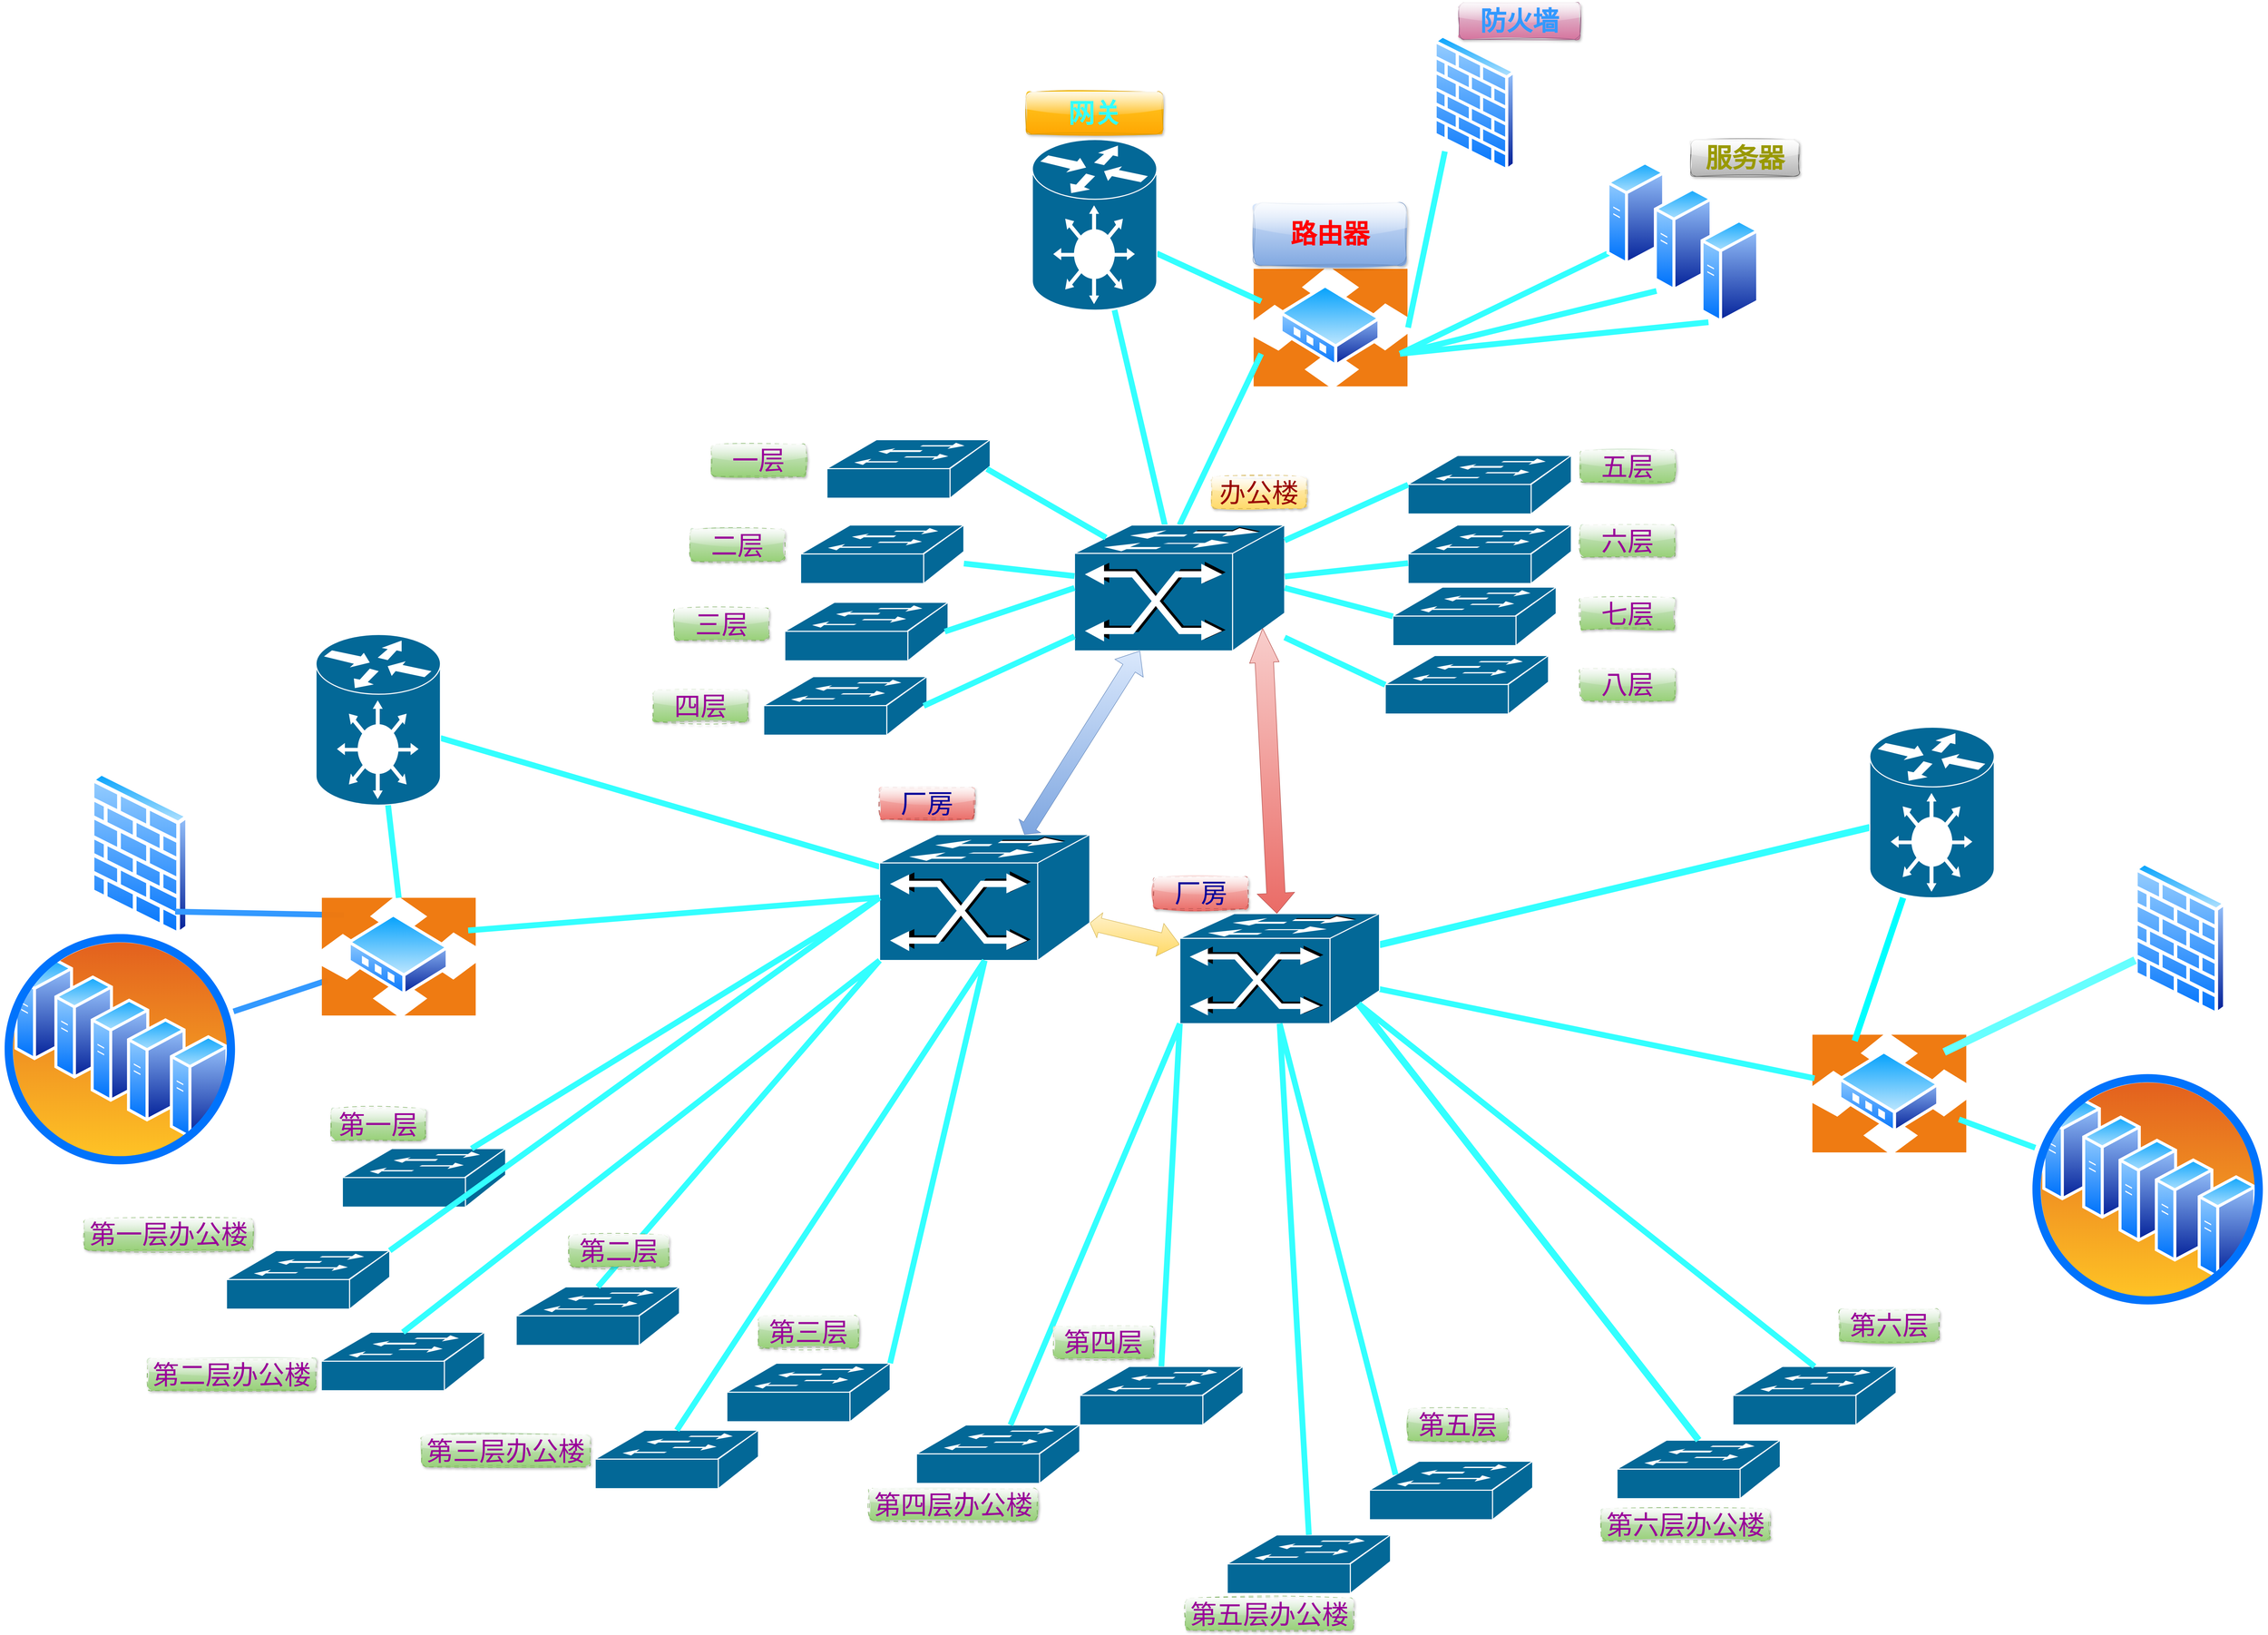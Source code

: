 <mxfile version="21.3.2" type="github">
  <diagram name="Page-1" id="822b0af5-4adb-64df-f703-e8dfc1f81529">
    <mxGraphModel dx="5851" dy="3443" grid="1" gridSize="10" guides="1" tooltips="1" connect="1" arrows="1" fold="1" page="1" pageScale="1" pageWidth="1100" pageHeight="850" background="none" math="0" shadow="0">
      <root>
        <mxCell id="0" />
        <mxCell id="1" parent="0" />
        <mxCell id="KVBZN_J6MFgBIHy8Dvgf-1" value="" style="image;aspect=fixed;perimeter=ellipsePerimeter;html=1;align=center;shadow=0;dashed=0;spacingTop=3;image=img/lib/active_directory/firewall.svg;" vertex="1" parent="1">
          <mxGeometry x="50" y="-1190" width="159.1" height="260.82" as="geometry" />
        </mxCell>
        <mxCell id="KVBZN_J6MFgBIHy8Dvgf-4" value="" style="image;aspect=fixed;perimeter=ellipsePerimeter;html=1;align=center;shadow=0;dashed=0;spacingTop=3;image=img/lib/active_directory/firewall.svg;" vertex="1" parent="1">
          <mxGeometry x="-2500" y="210" width="190.3" height="311.97" as="geometry" />
        </mxCell>
        <mxCell id="KVBZN_J6MFgBIHy8Dvgf-5" value="" style="image;aspect=fixed;perimeter=ellipsePerimeter;html=1;align=center;shadow=0;dashed=0;spacingTop=3;image=img/lib/active_directory/firewall.svg;" vertex="1" parent="1">
          <mxGeometry x="1380" y="380.82" width="178.6" height="292.78" as="geometry" />
        </mxCell>
        <mxCell id="KVBZN_J6MFgBIHy8Dvgf-7" value="" style="image;aspect=fixed;perimeter=ellipsePerimeter;html=1;align=center;shadow=0;dashed=0;spacingTop=3;image=img/lib/active_directory/router.svg;strokeColor=#00FF00;" vertex="1" parent="1">
          <mxGeometry x="-290.9" y="-744.67" width="294.21" height="223.6" as="geometry" />
        </mxCell>
        <mxCell id="KVBZN_J6MFgBIHy8Dvgf-13" value="" style="endArrow=none;html=1;rounded=0;exitX=1;exitY=0.5;exitDx=0;exitDy=0;entryX=0;entryY=1;entryDx=0;entryDy=0;strokeColor=#33FFFF;strokeWidth=11;" edge="1" parent="1" source="KVBZN_J6MFgBIHy8Dvgf-7" target="KVBZN_J6MFgBIHy8Dvgf-1">
          <mxGeometry width="50" height="50" relative="1" as="geometry">
            <mxPoint x="350" y="10" as="sourcePoint" />
            <mxPoint x="400" y="-40" as="targetPoint" />
          </mxGeometry>
        </mxCell>
        <mxCell id="KVBZN_J6MFgBIHy8Dvgf-14" value="" style="endArrow=none;html=1;rounded=0;exitX=1;exitY=0.75;exitDx=0;exitDy=0;entryX=0;entryY=1;entryDx=0;entryDy=0;strokeColor=#33FFFF;strokeWidth=11;" edge="1" parent="1" source="KVBZN_J6MFgBIHy8Dvgf-7" target="KVBZN_J6MFgBIHy8Dvgf-16">
          <mxGeometry width="50" height="50" relative="1" as="geometry">
            <mxPoint x="470" y="121" as="sourcePoint" />
            <mxPoint x="790" y="-180" as="targetPoint" />
          </mxGeometry>
        </mxCell>
        <mxCell id="KVBZN_J6MFgBIHy8Dvgf-16" value="" style="image;aspect=fixed;perimeter=ellipsePerimeter;html=1;align=center;shadow=0;dashed=0;spacingTop=3;image=img/lib/active_directory/generic_server.svg;" vertex="1" parent="1">
          <mxGeometry x="380" y="-950" width="111.4" height="198.93" as="geometry" />
        </mxCell>
        <mxCell id="KVBZN_J6MFgBIHy8Dvgf-17" value="" style="image;aspect=fixed;perimeter=ellipsePerimeter;html=1;align=center;shadow=0;dashed=0;spacingTop=3;image=img/lib/active_directory/generic_server.svg;" vertex="1" parent="1">
          <mxGeometry x="470" y="-900" width="111.4" height="198.93" as="geometry" />
        </mxCell>
        <mxCell id="KVBZN_J6MFgBIHy8Dvgf-18" value="" style="endArrow=none;html=1;rounded=0;entryX=0.045;entryY=0.993;entryDx=0;entryDy=0;entryPerimeter=0;exitX=1;exitY=0.75;exitDx=0;exitDy=0;strokeWidth=11;strokeColor=#33FFFF;" edge="1" parent="1" source="KVBZN_J6MFgBIHy8Dvgf-7" target="KVBZN_J6MFgBIHy8Dvgf-17">
          <mxGeometry width="50" height="50" relative="1" as="geometry">
            <mxPoint x="350" y="-140" as="sourcePoint" />
            <mxPoint x="400" y="-190" as="targetPoint" />
          </mxGeometry>
        </mxCell>
        <mxCell id="KVBZN_J6MFgBIHy8Dvgf-19" value="" style="image;aspect=fixed;perimeter=ellipsePerimeter;html=1;align=center;shadow=0;dashed=0;spacingTop=3;image=img/lib/active_directory/generic_server.svg;" vertex="1" parent="1">
          <mxGeometry x="558.6" y="-840" width="111.4" height="198.93" as="geometry" />
        </mxCell>
        <mxCell id="KVBZN_J6MFgBIHy8Dvgf-20" value="" style="endArrow=none;html=1;rounded=0;entryX=0.135;entryY=0.99;entryDx=0;entryDy=0;entryPerimeter=0;exitX=1;exitY=0.75;exitDx=0;exitDy=0;strokeWidth=11;strokeColor=#33FFFF;" edge="1" parent="1" source="KVBZN_J6MFgBIHy8Dvgf-7" target="KVBZN_J6MFgBIHy8Dvgf-19">
          <mxGeometry width="50" height="50" relative="1" as="geometry">
            <mxPoint x="310" y="-140" as="sourcePoint" />
            <mxPoint x="360" y="-190" as="targetPoint" />
          </mxGeometry>
        </mxCell>
        <mxCell id="KVBZN_J6MFgBIHy8Dvgf-32" value="" style="endArrow=none;html=1;rounded=0;entryX=0;entryY=0.25;entryDx=0;entryDy=0;strokeColor=#33FFFF;strokeWidth=11;" edge="1" parent="1" source="KVBZN_J6MFgBIHy8Dvgf-67" target="KVBZN_J6MFgBIHy8Dvgf-7">
          <mxGeometry width="50" height="50" relative="1" as="geometry">
            <mxPoint x="-644.525" y="-396.67" as="sourcePoint" />
            <mxPoint x="390" y="-20" as="targetPoint" />
          </mxGeometry>
        </mxCell>
        <mxCell id="KVBZN_J6MFgBIHy8Dvgf-44" value="" style="endArrow=none;html=1;rounded=0;entryX=0;entryY=0.75;entryDx=0;entryDy=0;exitX=0.5;exitY=0;exitDx=0;exitDy=0;exitPerimeter=0;strokeWidth=11;strokeColor=#33FFFF;" edge="1" parent="1" source="KVBZN_J6MFgBIHy8Dvgf-74" target="KVBZN_J6MFgBIHy8Dvgf-7">
          <mxGeometry width="50" height="50" relative="1" as="geometry">
            <mxPoint x="-154.41" y="50" as="sourcePoint" />
            <mxPoint x="-20" y="140" as="targetPoint" />
          </mxGeometry>
        </mxCell>
        <mxCell id="KVBZN_J6MFgBIHy8Dvgf-45" value="" style="endArrow=none;html=1;rounded=0;strokeWidth=11;strokeColor=#33FFFF;" edge="1" parent="1" source="KVBZN_J6MFgBIHy8Dvgf-74" target="KVBZN_J6MFgBIHy8Dvgf-67">
          <mxGeometry width="50" height="50" relative="1" as="geometry">
            <mxPoint x="-330" y="88.959" as="sourcePoint" />
            <mxPoint x="-644.525" y="-396.67" as="targetPoint" />
          </mxGeometry>
        </mxCell>
        <mxCell id="KVBZN_J6MFgBIHy8Dvgf-49" value="" style="shape=flexArrow;endArrow=classic;startArrow=classic;html=1;rounded=0;endWidth=35;endSize=12.45;width=27.5;fillColor=#fff2cc;gradientColor=#ffd966;strokeColor=#d6b656;" edge="1" parent="1" source="KVBZN_J6MFgBIHy8Dvgf-75" target="KVBZN_J6MFgBIHy8Dvgf-76">
          <mxGeometry width="100" height="100" relative="1" as="geometry">
            <mxPoint x="-480" y="657.855" as="sourcePoint" />
            <mxPoint x="80" y="678.855" as="targetPoint" />
          </mxGeometry>
        </mxCell>
        <mxCell id="KVBZN_J6MFgBIHy8Dvgf-50" value="" style="image;aspect=fixed;perimeter=ellipsePerimeter;html=1;align=center;shadow=0;dashed=0;spacingTop=3;image=img/lib/active_directory/server_farm.svg;" vertex="1" parent="1">
          <mxGeometry x="-2670" y="510" width="455" height="455" as="geometry" />
        </mxCell>
        <mxCell id="KVBZN_J6MFgBIHy8Dvgf-51" value="" style="endArrow=none;html=1;rounded=0;strokeWidth=11;strokeColor=#3399FF;" edge="1" parent="1" source="KVBZN_J6MFgBIHy8Dvgf-50" target="KVBZN_J6MFgBIHy8Dvgf-53">
          <mxGeometry width="50" height="50" relative="1" as="geometry">
            <mxPoint x="-680" y="790" as="sourcePoint" />
            <mxPoint x="-1470" y="920" as="targetPoint" />
          </mxGeometry>
        </mxCell>
        <mxCell id="KVBZN_J6MFgBIHy8Dvgf-52" value="" style="endArrow=none;html=1;rounded=0;entryX=1;entryY=1;entryDx=0;entryDy=0;exitX=0;exitY=0;exitDx=0;exitDy=0;strokeWidth=11;strokeColor=#3399FF;" edge="1" parent="1" source="KVBZN_J6MFgBIHy8Dvgf-53" target="KVBZN_J6MFgBIHy8Dvgf-4">
          <mxGeometry width="50" height="50" relative="1" as="geometry">
            <mxPoint x="-1370" y="760" as="sourcePoint" />
            <mxPoint x="-310" y="630" as="targetPoint" />
          </mxGeometry>
        </mxCell>
        <mxCell id="KVBZN_J6MFgBIHy8Dvgf-53" value="" style="image;aspect=fixed;perimeter=ellipsePerimeter;html=1;align=center;shadow=0;dashed=0;spacingTop=3;image=img/lib/active_directory/router.svg;strokeColor=#00FF00;" vertex="1" parent="1">
          <mxGeometry x="-2060" y="450" width="294.21" height="223.6" as="geometry" />
        </mxCell>
        <mxCell id="KVBZN_J6MFgBIHy8Dvgf-55" value="" style="endArrow=none;html=1;rounded=0;exitX=0.5;exitY=0;exitDx=0;exitDy=0;strokeWidth=11;strokeColor=#33FFFF;" edge="1" parent="1" source="KVBZN_J6MFgBIHy8Dvgf-53" target="KVBZN_J6MFgBIHy8Dvgf-68">
          <mxGeometry width="50" height="50" relative="1" as="geometry">
            <mxPoint x="-490" y="700" as="sourcePoint" />
            <mxPoint x="-1156.765" y="366.39" as="targetPoint" />
          </mxGeometry>
        </mxCell>
        <mxCell id="KVBZN_J6MFgBIHy8Dvgf-56" value="" style="endArrow=none;html=1;rounded=0;strokeColor=#33FFFF;strokeWidth=11;" edge="1" parent="1" source="KVBZN_J6MFgBIHy8Dvgf-68" target="KVBZN_J6MFgBIHy8Dvgf-75">
          <mxGeometry width="50" height="50" relative="1" as="geometry">
            <mxPoint x="-1116.68" y="353.451" as="sourcePoint" />
            <mxPoint x="-720" y="544.545" as="targetPoint" />
          </mxGeometry>
        </mxCell>
        <mxCell id="KVBZN_J6MFgBIHy8Dvgf-57" value="" style="endArrow=none;html=1;rounded=0;exitX=1;exitY=0.25;exitDx=0;exitDy=0;entryX=0;entryY=0.5;entryDx=0;entryDy=0;entryPerimeter=0;strokeWidth=11;strokeColor=#33FFFF;" edge="1" parent="1" source="KVBZN_J6MFgBIHy8Dvgf-53" target="KVBZN_J6MFgBIHy8Dvgf-75">
          <mxGeometry width="50" height="50" relative="1" as="geometry">
            <mxPoint x="-490" y="700" as="sourcePoint" />
            <mxPoint x="-950" y="860" as="targetPoint" />
          </mxGeometry>
        </mxCell>
        <mxCell id="KVBZN_J6MFgBIHy8Dvgf-58" value="" style="image;aspect=fixed;perimeter=ellipsePerimeter;html=1;align=center;shadow=0;dashed=0;spacingTop=3;image=img/lib/active_directory/router.svg;strokeColor=#00FF00;" vertex="1" parent="1">
          <mxGeometry x="770" y="710" width="294.21" height="223.6" as="geometry" />
        </mxCell>
        <mxCell id="KVBZN_J6MFgBIHy8Dvgf-59" value="" style="image;aspect=fixed;perimeter=ellipsePerimeter;html=1;align=center;shadow=0;dashed=0;spacingTop=3;image=img/lib/active_directory/server_farm.svg;" vertex="1" parent="1">
          <mxGeometry x="1180" y="776.07" width="455" height="455" as="geometry" />
        </mxCell>
        <mxCell id="KVBZN_J6MFgBIHy8Dvgf-61" value="" style="endArrow=none;html=1;rounded=0;exitX=1;exitY=0;exitDx=0;exitDy=0;fillColor=#76608a;strokeColor=#66FFFF;strokeWidth=15;" edge="1" parent="1" source="KVBZN_J6MFgBIHy8Dvgf-58" target="KVBZN_J6MFgBIHy8Dvgf-5">
          <mxGeometry width="50" height="50" relative="1" as="geometry">
            <mxPoint x="870" y="770" as="sourcePoint" />
            <mxPoint x="920" y="720" as="targetPoint" />
          </mxGeometry>
        </mxCell>
        <mxCell id="KVBZN_J6MFgBIHy8Dvgf-62" value="" style="endArrow=none;html=1;rounded=0;exitX=0.25;exitY=0;exitDx=0;exitDy=0;strokeWidth=12;strokeColor=#00FFFF;" edge="1" parent="1" source="KVBZN_J6MFgBIHy8Dvgf-58" target="KVBZN_J6MFgBIHy8Dvgf-69">
          <mxGeometry width="50" height="50" relative="1" as="geometry">
            <mxPoint x="840" y="557.21" as="sourcePoint" />
            <mxPoint x="867.235" y="442.389" as="targetPoint" />
          </mxGeometry>
        </mxCell>
        <mxCell id="KVBZN_J6MFgBIHy8Dvgf-63" value="" style="endArrow=none;html=1;rounded=0;endSize=12;strokeWidth=11;strokeColor=#33FFFF;" edge="1" parent="1" source="KVBZN_J6MFgBIHy8Dvgf-59" target="KVBZN_J6MFgBIHy8Dvgf-58">
          <mxGeometry width="50" height="50" relative="1" as="geometry">
            <mxPoint x="1217" y="1083.71" as="sourcePoint" />
            <mxPoint x="1140" y="886.71" as="targetPoint" />
          </mxGeometry>
        </mxCell>
        <mxCell id="KVBZN_J6MFgBIHy8Dvgf-64" value="" style="endArrow=none;html=1;rounded=0;fillColor=#f8cecc;gradientColor=#ea6b66;strokeColor=#33FFFF;strokeWidth=11;" edge="1" parent="1" source="KVBZN_J6MFgBIHy8Dvgf-58" target="KVBZN_J6MFgBIHy8Dvgf-76">
          <mxGeometry width="50" height="50" relative="1" as="geometry">
            <mxPoint x="637" y="937" as="sourcePoint" />
            <mxPoint x="320" y="690.836" as="targetPoint" />
          </mxGeometry>
        </mxCell>
        <mxCell id="KVBZN_J6MFgBIHy8Dvgf-65" value="" style="endArrow=none;html=1;rounded=0;fillColor=#fff2cc;gradientColor=#ffd966;strokeColor=#33FFFF;strokeWidth=13;" edge="1" parent="1" source="KVBZN_J6MFgBIHy8Dvgf-69" target="KVBZN_J6MFgBIHy8Dvgf-76">
          <mxGeometry width="50" height="50" relative="1" as="geometry">
            <mxPoint x="719.872" y="347.075" as="sourcePoint" />
            <mxPoint x="320" y="579.017" as="targetPoint" />
          </mxGeometry>
        </mxCell>
        <mxCell id="KVBZN_J6MFgBIHy8Dvgf-67" value="" style="shape=mxgraph.cisco.hubs_and_gateways.generic_gateway;sketch=0;html=1;pointerEvents=1;dashed=0;fillColor=#036897;strokeColor=#ffffff;strokeWidth=2;verticalLabelPosition=bottom;verticalAlign=top;align=center;outlineConnect=0;" vertex="1" parent="1">
          <mxGeometry x="-710" y="-990" width="236.23" height="324" as="geometry" />
        </mxCell>
        <mxCell id="KVBZN_J6MFgBIHy8Dvgf-68" value="" style="shape=mxgraph.cisco.hubs_and_gateways.generic_gateway;sketch=0;html=1;pointerEvents=1;dashed=0;fillColor=#036897;strokeColor=#ffffff;strokeWidth=2;verticalLabelPosition=bottom;verticalAlign=top;align=center;outlineConnect=0;" vertex="1" parent="1">
          <mxGeometry x="-2070" y="-50" width="236.23" height="324" as="geometry" />
        </mxCell>
        <mxCell id="KVBZN_J6MFgBIHy8Dvgf-69" value="" style="shape=mxgraph.cisco.hubs_and_gateways.generic_gateway;sketch=0;html=1;pointerEvents=1;dashed=0;fillColor=#036897;strokeColor=#ffffff;strokeWidth=2;verticalLabelPosition=bottom;verticalAlign=top;align=center;outlineConnect=0;" vertex="1" parent="1">
          <mxGeometry x="880" y="126" width="236.23" height="324" as="geometry" />
        </mxCell>
        <mxCell id="KVBZN_J6MFgBIHy8Dvgf-72" value="" style="shape=mxgraph.cisco.switches.workgroup_switch;sketch=0;html=1;pointerEvents=1;dashed=0;fillColor=#036897;strokeColor=#ffffff;strokeWidth=2;verticalLabelPosition=bottom;verticalAlign=top;align=center;outlineConnect=0;" vertex="1" parent="1">
          <mxGeometry x="-1150" y="-257.93" width="310" height="111.07" as="geometry" />
        </mxCell>
        <mxCell id="KVBZN_J6MFgBIHy8Dvgf-74" value="" style="shape=mxgraph.cisco.switches.atm_fast_gigabit_etherswitch;sketch=0;html=1;pointerEvents=1;dashed=0;fillColor=#036897;strokeColor=#ffffff;strokeWidth=2;verticalLabelPosition=bottom;verticalAlign=top;align=center;outlineConnect=0;" vertex="1" parent="1">
          <mxGeometry x="-630" y="-257.93" width="399.1" height="239" as="geometry" />
        </mxCell>
        <mxCell id="KVBZN_J6MFgBIHy8Dvgf-75" value="" style="shape=mxgraph.cisco.switches.atm_fast_gigabit_etherswitch;sketch=0;html=1;pointerEvents=1;dashed=0;fillColor=#036897;strokeColor=#ffffff;strokeWidth=2;verticalLabelPosition=bottom;verticalAlign=top;align=center;outlineConnect=0;" vertex="1" parent="1">
          <mxGeometry x="-1000" y="330" width="399.1" height="239" as="geometry" />
        </mxCell>
        <mxCell id="KVBZN_J6MFgBIHy8Dvgf-76" value="" style="shape=mxgraph.cisco.switches.atm_fast_gigabit_etherswitch;sketch=0;html=1;pointerEvents=1;dashed=0;fillColor=#036897;strokeColor=#ffffff;strokeWidth=2;verticalLabelPosition=bottom;verticalAlign=top;align=center;outlineConnect=0;" vertex="1" parent="1">
          <mxGeometry x="-430" y="480" width="379.1" height="209" as="geometry" />
        </mxCell>
        <mxCell id="KVBZN_J6MFgBIHy8Dvgf-78" value="" style="shape=flexArrow;endArrow=classic;startArrow=classic;html=1;rounded=0;endWidth=35;endSize=12.45;width=27.5;fillColor=#dae8fc;gradientColor=#7ea6e0;strokeColor=#6c8ebf;" edge="1" parent="1" source="KVBZN_J6MFgBIHy8Dvgf-75" target="KVBZN_J6MFgBIHy8Dvgf-74">
          <mxGeometry width="100" height="100" relative="1" as="geometry">
            <mxPoint x="-721" y="782" as="sourcePoint" />
            <mxPoint x="-120" y="700" as="targetPoint" />
          </mxGeometry>
        </mxCell>
        <mxCell id="KVBZN_J6MFgBIHy8Dvgf-79" value="" style="shape=flexArrow;endArrow=classic;startArrow=classic;html=1;rounded=0;endWidth=35;endSize=12.45;width=35;startSize=21.225;exitX=0.895;exitY=0.82;exitDx=0;exitDy=0;exitPerimeter=0;fillColor=#f8cecc;gradientColor=#ea6b66;strokeColor=#b85450;" edge="1" parent="1" source="KVBZN_J6MFgBIHy8Dvgf-74" target="KVBZN_J6MFgBIHy8Dvgf-76">
          <mxGeometry width="100" height="100" relative="1" as="geometry">
            <mxPoint x="-730" y="802" as="sourcePoint" />
            <mxPoint x="-129" y="720" as="targetPoint" />
          </mxGeometry>
        </mxCell>
        <mxCell id="KVBZN_J6MFgBIHy8Dvgf-81" value="" style="shape=mxgraph.cisco.switches.workgroup_switch;sketch=0;html=1;pointerEvents=1;dashed=0;fillColor=#036897;strokeColor=#ffffff;strokeWidth=2;verticalLabelPosition=bottom;verticalAlign=top;align=center;outlineConnect=0;" vertex="1" parent="1">
          <mxGeometry x="-1180" y="-111.07" width="310" height="111.07" as="geometry" />
        </mxCell>
        <mxCell id="KVBZN_J6MFgBIHy8Dvgf-82" value="" style="shape=mxgraph.cisco.switches.workgroup_switch;sketch=0;html=1;pointerEvents=1;dashed=0;fillColor=#036897;strokeColor=#ffffff;strokeWidth=2;verticalLabelPosition=bottom;verticalAlign=top;align=center;outlineConnect=0;" vertex="1" parent="1">
          <mxGeometry x="-1100" y="-420" width="310" height="111.07" as="geometry" />
        </mxCell>
        <mxCell id="KVBZN_J6MFgBIHy8Dvgf-83" value="" style="shape=mxgraph.cisco.switches.workgroup_switch;sketch=0;html=1;pointerEvents=1;dashed=0;fillColor=#036897;strokeColor=#ffffff;strokeWidth=2;verticalLabelPosition=bottom;verticalAlign=top;align=center;outlineConnect=0;" vertex="1" parent="1">
          <mxGeometry x="-1220" y="30" width="310" height="111.07" as="geometry" />
        </mxCell>
        <mxCell id="KVBZN_J6MFgBIHy8Dvgf-84" value="" style="shape=mxgraph.cisco.switches.workgroup_switch;sketch=0;html=1;pointerEvents=1;dashed=0;fillColor=#036897;strokeColor=#ffffff;strokeWidth=2;verticalLabelPosition=bottom;verticalAlign=top;align=center;outlineConnect=0;" vertex="1" parent="1">
          <mxGeometry x="3.31" y="-257.93" width="310" height="111.07" as="geometry" />
        </mxCell>
        <mxCell id="KVBZN_J6MFgBIHy8Dvgf-85" value="" style="shape=mxgraph.cisco.switches.workgroup_switch;sketch=0;html=1;pointerEvents=1;dashed=0;fillColor=#036897;strokeColor=#ffffff;strokeWidth=2;verticalLabelPosition=bottom;verticalAlign=top;align=center;outlineConnect=0;" vertex="1" parent="1">
          <mxGeometry x="-25.45" y="-140" width="310" height="111.07" as="geometry" />
        </mxCell>
        <mxCell id="KVBZN_J6MFgBIHy8Dvgf-86" value="" style="shape=mxgraph.cisco.switches.workgroup_switch;sketch=0;html=1;pointerEvents=1;dashed=0;fillColor=#036897;strokeColor=#ffffff;strokeWidth=2;verticalLabelPosition=bottom;verticalAlign=top;align=center;outlineConnect=0;" vertex="1" parent="1">
          <mxGeometry x="3.31" y="-390" width="310" height="111.07" as="geometry" />
        </mxCell>
        <mxCell id="KVBZN_J6MFgBIHy8Dvgf-87" value="" style="shape=mxgraph.cisco.switches.workgroup_switch;sketch=0;html=1;pointerEvents=1;dashed=0;fillColor=#036897;strokeColor=#ffffff;strokeWidth=2;verticalLabelPosition=bottom;verticalAlign=top;align=center;outlineConnect=0;" vertex="1" parent="1">
          <mxGeometry x="-40" y="-10.07" width="310" height="111.07" as="geometry" />
        </mxCell>
        <mxCell id="KVBZN_J6MFgBIHy8Dvgf-90" value="" style="endArrow=none;html=1;rounded=0;entryX=0.98;entryY=0.5;entryDx=0;entryDy=0;entryPerimeter=0;exitX=0.15;exitY=0.1;exitDx=0;exitDy=0;exitPerimeter=0;strokeWidth=11;strokeColor=#33FFFF;" edge="1" parent="1" source="KVBZN_J6MFgBIHy8Dvgf-74" target="KVBZN_J6MFgBIHy8Dvgf-82">
          <mxGeometry width="50" height="50" relative="1" as="geometry">
            <mxPoint x="-100" y="440" as="sourcePoint" />
            <mxPoint x="-50" y="390" as="targetPoint" />
          </mxGeometry>
        </mxCell>
        <mxCell id="KVBZN_J6MFgBIHy8Dvgf-91" value="" style="endArrow=none;html=1;rounded=0;entryX=0.98;entryY=0.5;entryDx=0;entryDy=0;entryPerimeter=0;strokeWidth=11;strokeColor=#33FFFF;" edge="1" parent="1" source="KVBZN_J6MFgBIHy8Dvgf-74" target="KVBZN_J6MFgBIHy8Dvgf-83">
          <mxGeometry width="50" height="50" relative="1" as="geometry">
            <mxPoint x="-624" y="388" as="sourcePoint" />
            <mxPoint x="-990" y="210" as="targetPoint" />
          </mxGeometry>
        </mxCell>
        <mxCell id="KVBZN_J6MFgBIHy8Dvgf-92" value="" style="endArrow=none;html=1;rounded=0;strokeWidth=11;strokeColor=#33FFFF;" edge="1" parent="1" source="KVBZN_J6MFgBIHy8Dvgf-74" target="KVBZN_J6MFgBIHy8Dvgf-72">
          <mxGeometry width="50" height="50" relative="1" as="geometry">
            <mxPoint x="-423.88" y="-390" as="sourcePoint" />
            <mxPoint x="-759.88" y="-317" as="targetPoint" />
          </mxGeometry>
        </mxCell>
        <mxCell id="KVBZN_J6MFgBIHy8Dvgf-93" value="" style="endArrow=none;html=1;rounded=0;entryX=0.98;entryY=0.5;entryDx=0;entryDy=0;entryPerimeter=0;exitX=0;exitY=0.5;exitDx=0;exitDy=0;exitPerimeter=0;strokeWidth=11;strokeColor=#33FFFF;" edge="1" parent="1" source="KVBZN_J6MFgBIHy8Dvgf-74" target="KVBZN_J6MFgBIHy8Dvgf-81">
          <mxGeometry width="50" height="50" relative="1" as="geometry">
            <mxPoint x="-470.9" y="308" as="sourcePoint" />
            <mxPoint x="-790.9" y="240" as="targetPoint" />
          </mxGeometry>
        </mxCell>
        <mxCell id="KVBZN_J6MFgBIHy8Dvgf-94" value="" style="endArrow=none;html=1;rounded=0;exitX=0;exitY=0.5;exitDx=0;exitDy=0;exitPerimeter=0;strokeColor=#33FFFF;strokeWidth=11;" edge="1" parent="1" source="KVBZN_J6MFgBIHy8Dvgf-86" target="KVBZN_J6MFgBIHy8Dvgf-74">
          <mxGeometry width="50" height="50" relative="1" as="geometry">
            <mxPoint x="86" y="-246" as="sourcePoint" />
            <mxPoint x="-240" y="-260" as="targetPoint" />
          </mxGeometry>
        </mxCell>
        <mxCell id="KVBZN_J6MFgBIHy8Dvgf-95" value="" style="endArrow=none;html=1;rounded=0;strokeWidth=11;strokeColor=#33FFFF;" edge="1" parent="1" source="KVBZN_J6MFgBIHy8Dvgf-84" target="KVBZN_J6MFgBIHy8Dvgf-74">
          <mxGeometry width="50" height="50" relative="1" as="geometry">
            <mxPoint x="160" y="-112" as="sourcePoint" />
            <mxPoint x="-231" y="89" as="targetPoint" />
          </mxGeometry>
        </mxCell>
        <mxCell id="KVBZN_J6MFgBIHy8Dvgf-96" value="" style="endArrow=none;html=1;rounded=0;exitX=0;exitY=0.5;exitDx=0;exitDy=0;exitPerimeter=0;entryX=1;entryY=0.5;entryDx=0;entryDy=0;entryPerimeter=0;strokeWidth=11;strokeColor=#33FFFF;" edge="1" parent="1" source="KVBZN_J6MFgBIHy8Dvgf-85" target="KVBZN_J6MFgBIHy8Dvgf-74">
          <mxGeometry width="50" height="50" relative="1" as="geometry">
            <mxPoint x="41" y="52.07" as="sourcePoint" />
            <mxPoint x="-330" y="141.07" as="targetPoint" />
          </mxGeometry>
        </mxCell>
        <mxCell id="KVBZN_J6MFgBIHy8Dvgf-97" value="" style="endArrow=none;html=1;rounded=0;exitX=0;exitY=0.5;exitDx=0;exitDy=0;exitPerimeter=0;strokeWidth=11;strokeColor=#33FFFF;" edge="1" parent="1" source="KVBZN_J6MFgBIHy8Dvgf-87" target="KVBZN_J6MFgBIHy8Dvgf-74">
          <mxGeometry width="50" height="50" relative="1" as="geometry">
            <mxPoint x="41" y="240" as="sourcePoint" />
            <mxPoint x="-330" y="284" as="targetPoint" />
          </mxGeometry>
        </mxCell>
        <mxCell id="KVBZN_J6MFgBIHy8Dvgf-98" value="" style="shape=mxgraph.cisco.switches.workgroup_switch;sketch=0;html=1;pointerEvents=1;dashed=0;fillColor=#036897;strokeColor=#ffffff;strokeWidth=2;verticalLabelPosition=bottom;verticalAlign=top;align=center;outlineConnect=0;" vertex="1" parent="1">
          <mxGeometry x="-2020" y="926.27" width="310" height="111.07" as="geometry" />
        </mxCell>
        <mxCell id="KVBZN_J6MFgBIHy8Dvgf-99" value="" style="shape=mxgraph.cisco.switches.workgroup_switch;sketch=0;html=1;pointerEvents=1;dashed=0;fillColor=#036897;strokeColor=#ffffff;strokeWidth=2;verticalLabelPosition=bottom;verticalAlign=top;align=center;outlineConnect=0;" vertex="1" parent="1">
          <mxGeometry x="-1690" y="1188.93" width="310" height="111.07" as="geometry" />
        </mxCell>
        <mxCell id="KVBZN_J6MFgBIHy8Dvgf-100" value="" style="shape=mxgraph.cisco.switches.workgroup_switch;sketch=0;html=1;pointerEvents=1;dashed=0;fillColor=#036897;strokeColor=#ffffff;strokeWidth=2;verticalLabelPosition=bottom;verticalAlign=top;align=center;outlineConnect=0;" vertex="1" parent="1">
          <mxGeometry x="-2240" y="1120" width="310" height="111.07" as="geometry" />
        </mxCell>
        <mxCell id="KVBZN_J6MFgBIHy8Dvgf-101" value="" style="shape=mxgraph.cisco.switches.workgroup_switch;sketch=0;html=1;pointerEvents=1;dashed=0;fillColor=#036897;strokeColor=#ffffff;strokeWidth=2;verticalLabelPosition=bottom;verticalAlign=top;align=center;outlineConnect=0;" vertex="1" parent="1">
          <mxGeometry x="-2060" y="1275" width="310" height="111.07" as="geometry" />
        </mxCell>
        <mxCell id="KVBZN_J6MFgBIHy8Dvgf-103" value="" style="shape=mxgraph.cisco.switches.workgroup_switch;sketch=0;html=1;pointerEvents=1;dashed=0;fillColor=#036897;strokeColor=#ffffff;strokeWidth=2;verticalLabelPosition=bottom;verticalAlign=top;align=center;outlineConnect=0;" vertex="1" parent="1">
          <mxGeometry x="620" y="1340" width="310" height="111.07" as="geometry" />
        </mxCell>
        <mxCell id="KVBZN_J6MFgBIHy8Dvgf-104" value="" style="shape=mxgraph.cisco.switches.workgroup_switch;sketch=0;html=1;pointerEvents=1;dashed=0;fillColor=#036897;strokeColor=#ffffff;strokeWidth=2;verticalLabelPosition=bottom;verticalAlign=top;align=center;outlineConnect=0;" vertex="1" parent="1">
          <mxGeometry x="400" y="1480" width="310" height="111.07" as="geometry" />
        </mxCell>
        <mxCell id="KVBZN_J6MFgBIHy8Dvgf-105" value="" style="shape=mxgraph.cisco.switches.workgroup_switch;sketch=0;html=1;pointerEvents=1;dashed=0;fillColor=#036897;strokeColor=#ffffff;strokeWidth=2;verticalLabelPosition=bottom;verticalAlign=top;align=center;outlineConnect=0;" vertex="1" parent="1">
          <mxGeometry x="-620" y="1340" width="310" height="111.07" as="geometry" />
        </mxCell>
        <mxCell id="KVBZN_J6MFgBIHy8Dvgf-106" value="" style="shape=mxgraph.cisco.switches.workgroup_switch;sketch=0;html=1;pointerEvents=1;dashed=0;fillColor=#036897;strokeColor=#ffffff;strokeWidth=2;verticalLabelPosition=bottom;verticalAlign=top;align=center;outlineConnect=0;" vertex="1" parent="1">
          <mxGeometry x="-930" y="1451.07" width="310" height="111.07" as="geometry" />
        </mxCell>
        <mxCell id="KVBZN_J6MFgBIHy8Dvgf-108" value="" style="shape=mxgraph.cisco.switches.workgroup_switch;sketch=0;html=1;pointerEvents=1;dashed=0;fillColor=#036897;strokeColor=#ffffff;strokeWidth=2;verticalLabelPosition=bottom;verticalAlign=top;align=center;outlineConnect=0;" vertex="1" parent="1">
          <mxGeometry x="-70" y="1520" width="310" height="111.07" as="geometry" />
        </mxCell>
        <mxCell id="KVBZN_J6MFgBIHy8Dvgf-109" value="" style="shape=mxgraph.cisco.switches.workgroup_switch;sketch=0;html=1;pointerEvents=1;dashed=0;fillColor=#036897;strokeColor=#ffffff;strokeWidth=2;verticalLabelPosition=bottom;verticalAlign=top;align=center;outlineConnect=0;" vertex="1" parent="1">
          <mxGeometry x="-340" y="1660" width="310" height="111.07" as="geometry" />
        </mxCell>
        <mxCell id="KVBZN_J6MFgBIHy8Dvgf-111" value="" style="shape=mxgraph.cisco.switches.workgroup_switch;sketch=0;html=1;pointerEvents=1;dashed=0;fillColor=#036897;strokeColor=#ffffff;strokeWidth=2;verticalLabelPosition=bottom;verticalAlign=top;align=center;outlineConnect=0;" vertex="1" parent="1">
          <mxGeometry x="-1540" y="1461.07" width="310" height="111.07" as="geometry" />
        </mxCell>
        <mxCell id="KVBZN_J6MFgBIHy8Dvgf-112" value="" style="shape=mxgraph.cisco.switches.workgroup_switch;sketch=0;html=1;pointerEvents=1;dashed=0;fillColor=#036897;strokeColor=#ffffff;strokeWidth=2;verticalLabelPosition=bottom;verticalAlign=top;align=center;outlineConnect=0;" vertex="1" parent="1">
          <mxGeometry x="-1290" y="1333.93" width="310" height="111.07" as="geometry" />
        </mxCell>
        <mxCell id="KVBZN_J6MFgBIHy8Dvgf-115" value="" style="endArrow=none;html=1;rounded=0;entryX=0;entryY=0.5;entryDx=0;entryDy=0;entryPerimeter=0;strokeWidth=11;strokeColor=#33FFFF;" edge="1" parent="1" source="KVBZN_J6MFgBIHy8Dvgf-98" target="KVBZN_J6MFgBIHy8Dvgf-75">
          <mxGeometry width="50" height="50" relative="1" as="geometry">
            <mxPoint x="-650" y="860" as="sourcePoint" />
            <mxPoint x="-600" y="810" as="targetPoint" />
          </mxGeometry>
        </mxCell>
        <mxCell id="KVBZN_J6MFgBIHy8Dvgf-116" value="" style="endArrow=none;html=1;rounded=0;exitX=1;exitY=0;exitDx=0;exitDy=0;exitPerimeter=0;strokeWidth=11;strokeColor=#33FFFF;entryX=0;entryY=0.5;entryDx=0;entryDy=0;entryPerimeter=0;" edge="1" parent="1" source="KVBZN_J6MFgBIHy8Dvgf-100" target="KVBZN_J6MFgBIHy8Dvgf-75">
          <mxGeometry width="50" height="50" relative="1" as="geometry">
            <mxPoint x="-650" y="860" as="sourcePoint" />
            <mxPoint x="-1190" y="750" as="targetPoint" />
          </mxGeometry>
        </mxCell>
        <mxCell id="KVBZN_J6MFgBIHy8Dvgf-117" value="" style="endArrow=none;html=1;rounded=0;exitX=0.5;exitY=0;exitDx=0;exitDy=0;exitPerimeter=0;entryX=0;entryY=1;entryDx=0;entryDy=0;entryPerimeter=0;strokeWidth=11;strokeColor=#33FFFF;" edge="1" parent="1" source="KVBZN_J6MFgBIHy8Dvgf-101" target="KVBZN_J6MFgBIHy8Dvgf-75">
          <mxGeometry width="50" height="50" relative="1" as="geometry">
            <mxPoint x="-650" y="860" as="sourcePoint" />
            <mxPoint x="-600" y="810" as="targetPoint" />
          </mxGeometry>
        </mxCell>
        <mxCell id="KVBZN_J6MFgBIHy8Dvgf-118" value="" style="endArrow=none;html=1;rounded=0;exitX=0.5;exitY=0;exitDx=0;exitDy=0;exitPerimeter=0;entryX=0;entryY=1;entryDx=0;entryDy=0;entryPerimeter=0;strokeWidth=11;strokeColor=#33FFFF;" edge="1" parent="1" source="KVBZN_J6MFgBIHy8Dvgf-99" target="KVBZN_J6MFgBIHy8Dvgf-75">
          <mxGeometry width="50" height="50" relative="1" as="geometry">
            <mxPoint x="-1188.77" y="1303.78" as="sourcePoint" />
            <mxPoint x="-473.77" y="892.78" as="targetPoint" />
          </mxGeometry>
        </mxCell>
        <mxCell id="KVBZN_J6MFgBIHy8Dvgf-119" value="" style="endArrow=none;html=1;rounded=0;exitX=1;exitY=0;exitDx=0;exitDy=0;exitPerimeter=0;entryX=0.5;entryY=1;entryDx=0;entryDy=0;entryPerimeter=0;strokeWidth=11;strokeColor=#33FFFF;" edge="1" parent="1" source="KVBZN_J6MFgBIHy8Dvgf-112" target="KVBZN_J6MFgBIHy8Dvgf-75">
          <mxGeometry width="50" height="50" relative="1" as="geometry">
            <mxPoint x="-650" y="860" as="sourcePoint" />
            <mxPoint x="-600" y="810" as="targetPoint" />
          </mxGeometry>
        </mxCell>
        <mxCell id="KVBZN_J6MFgBIHy8Dvgf-120" value="" style="endArrow=none;html=1;rounded=0;exitX=0.5;exitY=0;exitDx=0;exitDy=0;exitPerimeter=0;entryX=0.5;entryY=1;entryDx=0;entryDy=0;entryPerimeter=0;strokeWidth=11;strokeColor=#33FFFF;" edge="1" parent="1" source="KVBZN_J6MFgBIHy8Dvgf-111" target="KVBZN_J6MFgBIHy8Dvgf-75">
          <mxGeometry width="50" height="50" relative="1" as="geometry">
            <mxPoint x="-620" y="1343.6" as="sourcePoint" />
            <mxPoint x="-700" y="873.6" as="targetPoint" />
          </mxGeometry>
        </mxCell>
        <mxCell id="KVBZN_J6MFgBIHy8Dvgf-121" value="" style="endArrow=none;html=1;rounded=0;exitX=0;exitY=1;exitDx=0;exitDy=0;exitPerimeter=0;entryX=0.5;entryY=0;entryDx=0;entryDy=0;entryPerimeter=0;strokeWidth=11;strokeColor=#33FFFF;" edge="1" parent="1" source="KVBZN_J6MFgBIHy8Dvgf-76" target="KVBZN_J6MFgBIHy8Dvgf-105">
          <mxGeometry width="50" height="50" relative="1" as="geometry">
            <mxPoint x="-650" y="860" as="sourcePoint" />
            <mxPoint x="-600" y="810" as="targetPoint" />
          </mxGeometry>
        </mxCell>
        <mxCell id="KVBZN_J6MFgBIHy8Dvgf-122" value="" style="endArrow=none;html=1;rounded=0;exitX=0;exitY=1;exitDx=0;exitDy=0;exitPerimeter=0;strokeColor=#33FFFF;strokeWidth=11;" edge="1" parent="1" source="KVBZN_J6MFgBIHy8Dvgf-76" target="KVBZN_J6MFgBIHy8Dvgf-106">
          <mxGeometry width="50" height="50" relative="1" as="geometry">
            <mxPoint x="-375" y="827.93" as="sourcePoint" />
            <mxPoint x="-560" y="1333.93" as="targetPoint" />
          </mxGeometry>
        </mxCell>
        <mxCell id="KVBZN_J6MFgBIHy8Dvgf-123" value="" style="endArrow=none;html=1;rounded=0;exitX=0.5;exitY=0;exitDx=0;exitDy=0;exitPerimeter=0;entryX=0.5;entryY=1;entryDx=0;entryDy=0;entryPerimeter=0;strokeColor=#33FFFF;strokeWidth=11;" edge="1" parent="1" source="KVBZN_J6MFgBIHy8Dvgf-109" target="KVBZN_J6MFgBIHy8Dvgf-76">
          <mxGeometry width="50" height="50" relative="1" as="geometry">
            <mxPoint x="-650" y="860" as="sourcePoint" />
            <mxPoint x="-600" y="810" as="targetPoint" />
          </mxGeometry>
        </mxCell>
        <mxCell id="KVBZN_J6MFgBIHy8Dvgf-124" value="" style="endArrow=none;html=1;rounded=0;exitX=0.16;exitY=0.23;exitDx=0;exitDy=0;exitPerimeter=0;entryX=0.5;entryY=1;entryDx=0;entryDy=0;entryPerimeter=0;strokeWidth=11;strokeColor=#33FFFF;" edge="1" parent="1" source="KVBZN_J6MFgBIHy8Dvgf-108" target="KVBZN_J6MFgBIHy8Dvgf-76">
          <mxGeometry width="50" height="50" relative="1" as="geometry">
            <mxPoint x="270" y="1863.34" as="sourcePoint" />
            <mxPoint x="405" y="1037.34" as="targetPoint" />
          </mxGeometry>
        </mxCell>
        <mxCell id="KVBZN_J6MFgBIHy8Dvgf-125" value="" style="endArrow=none;html=1;rounded=0;exitX=0.5;exitY=0;exitDx=0;exitDy=0;exitPerimeter=0;entryX=0.895;entryY=0.82;entryDx=0;entryDy=0;entryPerimeter=0;strokeWidth=11;fillColor=#f8cecc;gradientColor=#ea6b66;strokeColor=#33FFFF;" edge="1" parent="1" source="KVBZN_J6MFgBIHy8Dvgf-103" target="KVBZN_J6MFgBIHy8Dvgf-76">
          <mxGeometry width="50" height="50" relative="1" as="geometry">
            <mxPoint x="-650" y="860" as="sourcePoint" />
            <mxPoint x="-600" y="810" as="targetPoint" />
          </mxGeometry>
        </mxCell>
        <mxCell id="KVBZN_J6MFgBIHy8Dvgf-126" value="" style="endArrow=none;html=1;rounded=1;exitX=0.5;exitY=0;exitDx=0;exitDy=0;exitPerimeter=0;entryX=0.895;entryY=0.82;entryDx=0;entryDy=0;entryPerimeter=0;fillColor=#f8cecc;strokeColor=#33FFFF;gradientColor=#ea6b66;strokeWidth=13;" edge="1" parent="1" source="KVBZN_J6MFgBIHy8Dvgf-104" target="KVBZN_J6MFgBIHy8Dvgf-76">
          <mxGeometry width="50" height="50" relative="1" as="geometry">
            <mxPoint x="726" y="1451.07" as="sourcePoint" />
            <mxPoint x="50" y="907.07" as="targetPoint" />
          </mxGeometry>
        </mxCell>
        <mxCell id="KVBZN_J6MFgBIHy8Dvgf-130" value="&lt;font size=&quot;1&quot; color=&quot;#ff0000&quot; style=&quot;&quot;&gt;&lt;b style=&quot;font-size: 50px;&quot;&gt;路由器&lt;/b&gt;&lt;/font&gt;" style="text;strokeColor=#6c8ebf;align=center;fillColor=#dae8fc;html=1;verticalAlign=middle;whiteSpace=wrap;rounded=1;gradientColor=#7ea6e0;glass=1;sketch=1;curveFitting=1;jiggle=2;shadow=1;" vertex="1" parent="1">
          <mxGeometry x="-290" y="-870" width="290" height="118.93" as="geometry" />
        </mxCell>
        <mxCell id="KVBZN_J6MFgBIHy8Dvgf-133" value="&lt;font style=&quot;font-size: 50px;&quot;&gt;网关&lt;/font&gt;" style="text;strokeColor=#d79b00;align=center;fillColor=#ffcd28;html=1;verticalAlign=middle;whiteSpace=wrap;rounded=1;gradientColor=#ffa500;fontStyle=1;fontColor=#33FFFF;glass=1;sketch=1;curveFitting=1;jiggle=2;shadow=1;" vertex="1" parent="1">
          <mxGeometry x="-721.89" y="-1080" width="260" height="80" as="geometry" />
        </mxCell>
        <mxCell id="KVBZN_J6MFgBIHy8Dvgf-134" value="&lt;b&gt;&lt;font color=&quot;#3399ff&quot; style=&quot;font-size: 50px;&quot;&gt;防火墙&lt;/font&gt;&lt;/b&gt;" style="text;strokeColor=#996185;align=center;fillColor=#e6d0de;html=1;verticalAlign=middle;whiteSpace=wrap;rounded=1;gradientColor=#d5739d;sketch=1;curveFitting=1;jiggle=2;glass=1;shadow=1;" vertex="1" parent="1">
          <mxGeometry x="100" y="-1250" width="230" height="70" as="geometry" />
        </mxCell>
        <mxCell id="KVBZN_J6MFgBIHy8Dvgf-135" value="服务器" style="text;strokeColor=#666666;align=center;fillColor=#f5f5f5;html=1;verticalAlign=middle;whiteSpace=wrap;rounded=1;gradientColor=#b3b3b3;sketch=1;curveFitting=1;jiggle=2;glass=1;shadow=1;fontColor=#999900;fontStyle=1;fontSize=50;" vertex="1" parent="1">
          <mxGeometry x="540" y="-990" width="205.7" height="70" as="geometry" />
        </mxCell>
        <mxCell id="KVBZN_J6MFgBIHy8Dvgf-136" value="&lt;font color=&quot;#990000&quot; style=&quot;font-size: 50px;&quot;&gt;办公楼&lt;/font&gt;" style="text;strokeColor=#d6b656;align=center;fillColor=#fff2cc;html=1;verticalAlign=middle;whiteSpace=wrap;rounded=1;gradientColor=#ffd966;glass=1;sketch=1;curveFitting=1;jiggle=2;shadow=1;dashed=1;dashPattern=8 8;" vertex="1" parent="1">
          <mxGeometry x="-370" y="-350" width="180" height="61.07" as="geometry" />
        </mxCell>
        <mxCell id="KVBZN_J6MFgBIHy8Dvgf-137" value="&lt;span style=&quot;font-size: 50px;&quot;&gt;&lt;font color=&quot;#990099&quot;&gt;五层&lt;/font&gt;&lt;/span&gt;" style="text;strokeColor=#82b366;align=center;fillColor=#d5e8d4;html=1;verticalAlign=middle;whiteSpace=wrap;rounded=1;gradientColor=#97d077;glass=1;sketch=1;curveFitting=1;jiggle=2;shadow=1;dashed=1;dashPattern=8 8;" vertex="1" parent="1">
          <mxGeometry x="330.0" y="-400" width="180" height="61.07" as="geometry" />
        </mxCell>
        <mxCell id="KVBZN_J6MFgBIHy8Dvgf-138" value="&lt;span style=&quot;font-size: 50px;&quot;&gt;&lt;font color=&quot;#990099&quot;&gt;六层&lt;/font&gt;&lt;/span&gt;" style="text;strokeColor=#82b366;align=center;fillColor=#d5e8d4;html=1;verticalAlign=middle;whiteSpace=wrap;rounded=1;gradientColor=#97d077;glass=1;sketch=1;curveFitting=1;jiggle=2;shadow=1;dashed=1;dashPattern=8 8;" vertex="1" parent="1">
          <mxGeometry x="330.0" y="-257.93" width="180" height="61.07" as="geometry" />
        </mxCell>
        <mxCell id="KVBZN_J6MFgBIHy8Dvgf-139" value="&lt;font color=&quot;#990099&quot;&gt;&lt;span style=&quot;font-size: 50px;&quot;&gt;七层&lt;/span&gt;&lt;/font&gt;" style="text;strokeColor=#82b366;align=center;fillColor=#d5e8d4;html=1;verticalAlign=middle;whiteSpace=wrap;rounded=1;gradientColor=#97d077;glass=1;sketch=1;curveFitting=1;jiggle=2;shadow=1;dashed=1;dashPattern=8 8;" vertex="1" parent="1">
          <mxGeometry x="330.0" y="-120" width="180" height="61.07" as="geometry" />
        </mxCell>
        <mxCell id="KVBZN_J6MFgBIHy8Dvgf-140" value="&lt;span style=&quot;font-size: 50px;&quot;&gt;&lt;font color=&quot;#990099&quot;&gt;八层&lt;/font&gt;&lt;/span&gt;" style="text;strokeColor=#82b366;align=center;fillColor=#d5e8d4;html=1;verticalAlign=middle;whiteSpace=wrap;rounded=1;gradientColor=#97d077;glass=1;sketch=1;curveFitting=1;jiggle=2;shadow=1;dashed=1;dashPattern=8 8;" vertex="1" parent="1">
          <mxGeometry x="330.0" y="14.93" width="180" height="61.07" as="geometry" />
        </mxCell>
        <mxCell id="KVBZN_J6MFgBIHy8Dvgf-141" value="&lt;span style=&quot;font-size: 50px;&quot;&gt;&lt;font color=&quot;#990099&quot;&gt;一层&lt;/font&gt;&lt;/span&gt;" style="text;strokeColor=#82b366;align=center;fillColor=#d5e8d4;html=1;verticalAlign=middle;whiteSpace=wrap;rounded=1;gradientColor=#97d077;glass=1;sketch=1;curveFitting=1;jiggle=2;shadow=1;dashed=1;dashPattern=8 8;" vertex="1" parent="1">
          <mxGeometry x="-1320" y="-411.07" width="180" height="61.07" as="geometry" />
        </mxCell>
        <mxCell id="KVBZN_J6MFgBIHy8Dvgf-142" value="&lt;font color=&quot;#990099&quot;&gt;&lt;span style=&quot;font-size: 50px;&quot;&gt;二层&lt;/span&gt;&lt;/font&gt;" style="text;strokeColor=#82b366;align=center;fillColor=#d5e8d4;html=1;verticalAlign=middle;whiteSpace=wrap;rounded=1;gradientColor=#97d077;glass=1;sketch=1;curveFitting=1;jiggle=2;shadow=1;dashed=1;dashPattern=8 8;" vertex="1" parent="1">
          <mxGeometry x="-1360" y="-250" width="180" height="61.07" as="geometry" />
        </mxCell>
        <mxCell id="KVBZN_J6MFgBIHy8Dvgf-143" value="&lt;font color=&quot;#990099&quot;&gt;&lt;span style=&quot;font-size: 50px;&quot;&gt;三层&lt;/span&gt;&lt;/font&gt;" style="text;strokeColor=#82b366;align=center;fillColor=#d5e8d4;html=1;verticalAlign=middle;whiteSpace=wrap;rounded=1;gradientColor=#97d077;glass=1;sketch=1;curveFitting=1;jiggle=2;shadow=1;dashed=1;dashPattern=8 8;" vertex="1" parent="1">
          <mxGeometry x="-1390" y="-100" width="180" height="61.07" as="geometry" />
        </mxCell>
        <mxCell id="KVBZN_J6MFgBIHy8Dvgf-144" value="&lt;font color=&quot;#990099&quot;&gt;&lt;span style=&quot;font-size: 50px;&quot;&gt;四层&lt;/span&gt;&lt;/font&gt;" style="text;strokeColor=#82b366;align=center;fillColor=#d5e8d4;html=1;verticalAlign=middle;whiteSpace=wrap;rounded=1;gradientColor=#97d077;glass=1;sketch=1;curveFitting=1;jiggle=2;shadow=1;dashed=1;dashPattern=8 8;" vertex="1" parent="1">
          <mxGeometry x="-1430" y="55" width="180" height="61.07" as="geometry" />
        </mxCell>
        <mxCell id="KVBZN_J6MFgBIHy8Dvgf-145" value="&lt;span style=&quot;font-size: 50px;&quot;&gt;&lt;font color=&quot;#000099&quot;&gt;厂房&lt;/font&gt;&lt;/span&gt;" style="text;strokeColor=#b85450;align=center;fillColor=#f8cecc;html=1;verticalAlign=middle;whiteSpace=wrap;rounded=1;gradientColor=#ea6b66;glass=1;sketch=1;curveFitting=1;jiggle=2;shadow=1;dashed=1;dashPattern=8 8;" vertex="1" parent="1">
          <mxGeometry x="-1000" y="240" width="180" height="61.07" as="geometry" />
        </mxCell>
        <mxCell id="KVBZN_J6MFgBIHy8Dvgf-146" value="&lt;span style=&quot;font-size: 50px;&quot;&gt;&lt;font color=&quot;#000099&quot;&gt;厂房&lt;/font&gt;&lt;/span&gt;" style="text;strokeColor=#b85450;align=center;fillColor=#f8cecc;html=1;verticalAlign=middle;whiteSpace=wrap;rounded=1;gradientColor=#ea6b66;glass=1;sketch=1;curveFitting=1;jiggle=2;shadow=1;dashed=1;dashPattern=8 8;" vertex="1" parent="1">
          <mxGeometry x="-480" y="410" width="180" height="61.07" as="geometry" />
        </mxCell>
        <mxCell id="KVBZN_J6MFgBIHy8Dvgf-147" value="&lt;font color=&quot;#990099&quot;&gt;&lt;span style=&quot;font-size: 50px;&quot;&gt;第一层&lt;/span&gt;&lt;/font&gt;" style="text;strokeColor=#82b366;align=center;fillColor=#d5e8d4;html=1;verticalAlign=middle;whiteSpace=wrap;rounded=1;gradientColor=#97d077;glass=1;sketch=1;curveFitting=1;jiggle=2;shadow=1;dashed=1;dashPattern=8 8;" vertex="1" parent="1">
          <mxGeometry x="-2041.88" y="850" width="180" height="61.07" as="geometry" />
        </mxCell>
        <mxCell id="KVBZN_J6MFgBIHy8Dvgf-148" value="&lt;font color=&quot;#990099&quot;&gt;&lt;span style=&quot;font-size: 50px;&quot;&gt;第一层办公楼&lt;/span&gt;&lt;/font&gt;" style="text;strokeColor=#82b366;align=center;fillColor=#d5e8d4;html=1;verticalAlign=middle;whiteSpace=wrap;rounded=1;gradientColor=#97d077;glass=1;sketch=1;curveFitting=1;jiggle=2;shadow=1;dashed=1;dashPattern=8 8;" vertex="1" parent="1">
          <mxGeometry x="-2510" y="1058.93" width="320" height="61.07" as="geometry" />
        </mxCell>
        <mxCell id="KVBZN_J6MFgBIHy8Dvgf-149" value="&lt;font color=&quot;#990099&quot;&gt;&lt;span style=&quot;font-size: 50px;&quot;&gt;第二层办公楼&lt;/span&gt;&lt;/font&gt;" style="text;strokeColor=#82b366;align=center;fillColor=#d5e8d4;html=1;verticalAlign=middle;whiteSpace=wrap;rounded=1;gradientColor=#97d077;glass=1;sketch=1;curveFitting=1;jiggle=2;shadow=1;dashed=1;dashPattern=8 8;" vertex="1" parent="1">
          <mxGeometry x="-2390" y="1325" width="320" height="61.07" as="geometry" />
        </mxCell>
        <mxCell id="KVBZN_J6MFgBIHy8Dvgf-150" value="&lt;font color=&quot;#990099&quot;&gt;&lt;span style=&quot;font-size: 50px;&quot;&gt;第二层&lt;/span&gt;&lt;/font&gt;" style="text;strokeColor=#82b366;align=center;fillColor=#d5e8d4;html=1;verticalAlign=middle;whiteSpace=wrap;rounded=1;gradientColor=#97d077;glass=1;sketch=1;curveFitting=1;jiggle=2;shadow=1;dashed=1;dashPattern=8 8;" vertex="1" parent="1">
          <mxGeometry x="-1590" y="1090" width="190" height="61.07" as="geometry" />
        </mxCell>
        <mxCell id="KVBZN_J6MFgBIHy8Dvgf-152" value="&lt;font color=&quot;#990099&quot;&gt;&lt;span style=&quot;font-size: 50px;&quot;&gt;第三层&lt;/span&gt;&lt;/font&gt;" style="text;strokeColor=#82b366;align=center;fillColor=#d5e8d4;html=1;verticalAlign=middle;whiteSpace=wrap;rounded=1;gradientColor=#97d077;glass=1;sketch=1;curveFitting=1;jiggle=2;shadow=1;dashed=1;dashPattern=8 8;" vertex="1" parent="1">
          <mxGeometry x="-1230" y="1244" width="190" height="61.07" as="geometry" />
        </mxCell>
        <mxCell id="KVBZN_J6MFgBIHy8Dvgf-153" value="&lt;font color=&quot;#990099&quot;&gt;&lt;span style=&quot;font-size: 50px;&quot;&gt;第三层办公楼&lt;/span&gt;&lt;/font&gt;" style="text;strokeColor=#82b366;align=center;fillColor=#d5e8d4;html=1;verticalAlign=middle;whiteSpace=wrap;rounded=1;gradientColor=#97d077;glass=1;sketch=1;curveFitting=1;jiggle=2;shadow=1;dashed=1;dashPattern=8 8;" vertex="1" parent="1">
          <mxGeometry x="-1870" y="1470" width="320" height="61.07" as="geometry" />
        </mxCell>
        <mxCell id="KVBZN_J6MFgBIHy8Dvgf-154" value="&lt;font color=&quot;#990099&quot;&gt;&lt;span style=&quot;font-size: 50px;&quot;&gt;第四层&lt;/span&gt;&lt;/font&gt;" style="text;strokeColor=#82b366;align=center;fillColor=#d5e8d4;html=1;verticalAlign=middle;whiteSpace=wrap;rounded=1;gradientColor=#97d077;glass=1;sketch=1;curveFitting=1;jiggle=2;shadow=1;dashed=1;dashPattern=8 8;" vertex="1" parent="1">
          <mxGeometry x="-670" y="1263.93" width="190" height="61.07" as="geometry" />
        </mxCell>
        <mxCell id="KVBZN_J6MFgBIHy8Dvgf-155" value="&lt;font color=&quot;#990099&quot;&gt;&lt;span style=&quot;font-size: 50px;&quot;&gt;第四层办公楼&lt;/span&gt;&lt;/font&gt;" style="text;strokeColor=#82b366;align=center;fillColor=#d5e8d4;html=1;verticalAlign=middle;whiteSpace=wrap;rounded=1;gradientColor=#97d077;glass=1;sketch=1;curveFitting=1;jiggle=2;shadow=1;dashed=1;dashPattern=8 8;" vertex="1" parent="1">
          <mxGeometry x="-1020" y="1572.14" width="320" height="61.07" as="geometry" />
        </mxCell>
        <mxCell id="KVBZN_J6MFgBIHy8Dvgf-156" value="&lt;font color=&quot;#990099&quot;&gt;&lt;span style=&quot;font-size: 50px;&quot;&gt;第五层&lt;/span&gt;&lt;/font&gt;" style="text;strokeColor=#82b366;align=center;fillColor=#d5e8d4;html=1;verticalAlign=middle;whiteSpace=wrap;rounded=1;gradientColor=#97d077;glass=1;sketch=1;curveFitting=1;jiggle=2;shadow=1;dashed=1;dashPattern=8 8;" vertex="1" parent="1">
          <mxGeometry x="3.31" y="1420" width="190" height="61.07" as="geometry" />
        </mxCell>
        <mxCell id="KVBZN_J6MFgBIHy8Dvgf-157" value="&lt;font color=&quot;#990099&quot;&gt;&lt;span style=&quot;font-size: 50px;&quot;&gt;第五层办公楼&lt;/span&gt;&lt;/font&gt;" style="text;strokeColor=#82b366;align=center;fillColor=#d5e8d4;html=1;verticalAlign=middle;whiteSpace=wrap;rounded=1;gradientColor=#97d077;glass=1;sketch=1;curveFitting=1;jiggle=2;shadow=1;dashed=1;dashPattern=8 8;" vertex="1" parent="1">
          <mxGeometry x="-420" y="1780" width="320" height="61.07" as="geometry" />
        </mxCell>
        <mxCell id="KVBZN_J6MFgBIHy8Dvgf-158" value="&lt;font color=&quot;#990099&quot;&gt;&lt;span style=&quot;font-size: 50px;&quot;&gt;第六层&lt;/span&gt;&lt;/font&gt;" style="text;strokeColor=#82b366;align=center;fillColor=#d5e8d4;html=1;verticalAlign=middle;whiteSpace=wrap;rounded=1;gradientColor=#97d077;glass=1;sketch=1;curveFitting=1;jiggle=2;shadow=1;dashed=1;dashPattern=8 8;" vertex="1" parent="1">
          <mxGeometry x="822.11" y="1231.07" width="190" height="61.07" as="geometry" />
        </mxCell>
        <mxCell id="KVBZN_J6MFgBIHy8Dvgf-159" value="&lt;font color=&quot;#990099&quot;&gt;&lt;span style=&quot;font-size: 50px;&quot;&gt;第六层办公楼&lt;/span&gt;&lt;/font&gt;" style="text;strokeColor=#82b366;align=center;fillColor=#d5e8d4;html=1;verticalAlign=middle;whiteSpace=wrap;rounded=1;gradientColor=#97d077;glass=1;sketch=1;curveFitting=1;jiggle=2;shadow=1;dashed=1;dashPattern=8 8;" vertex="1" parent="1">
          <mxGeometry x="370" y="1610" width="320" height="61.07" as="geometry" />
        </mxCell>
      </root>
    </mxGraphModel>
  </diagram>
</mxfile>
